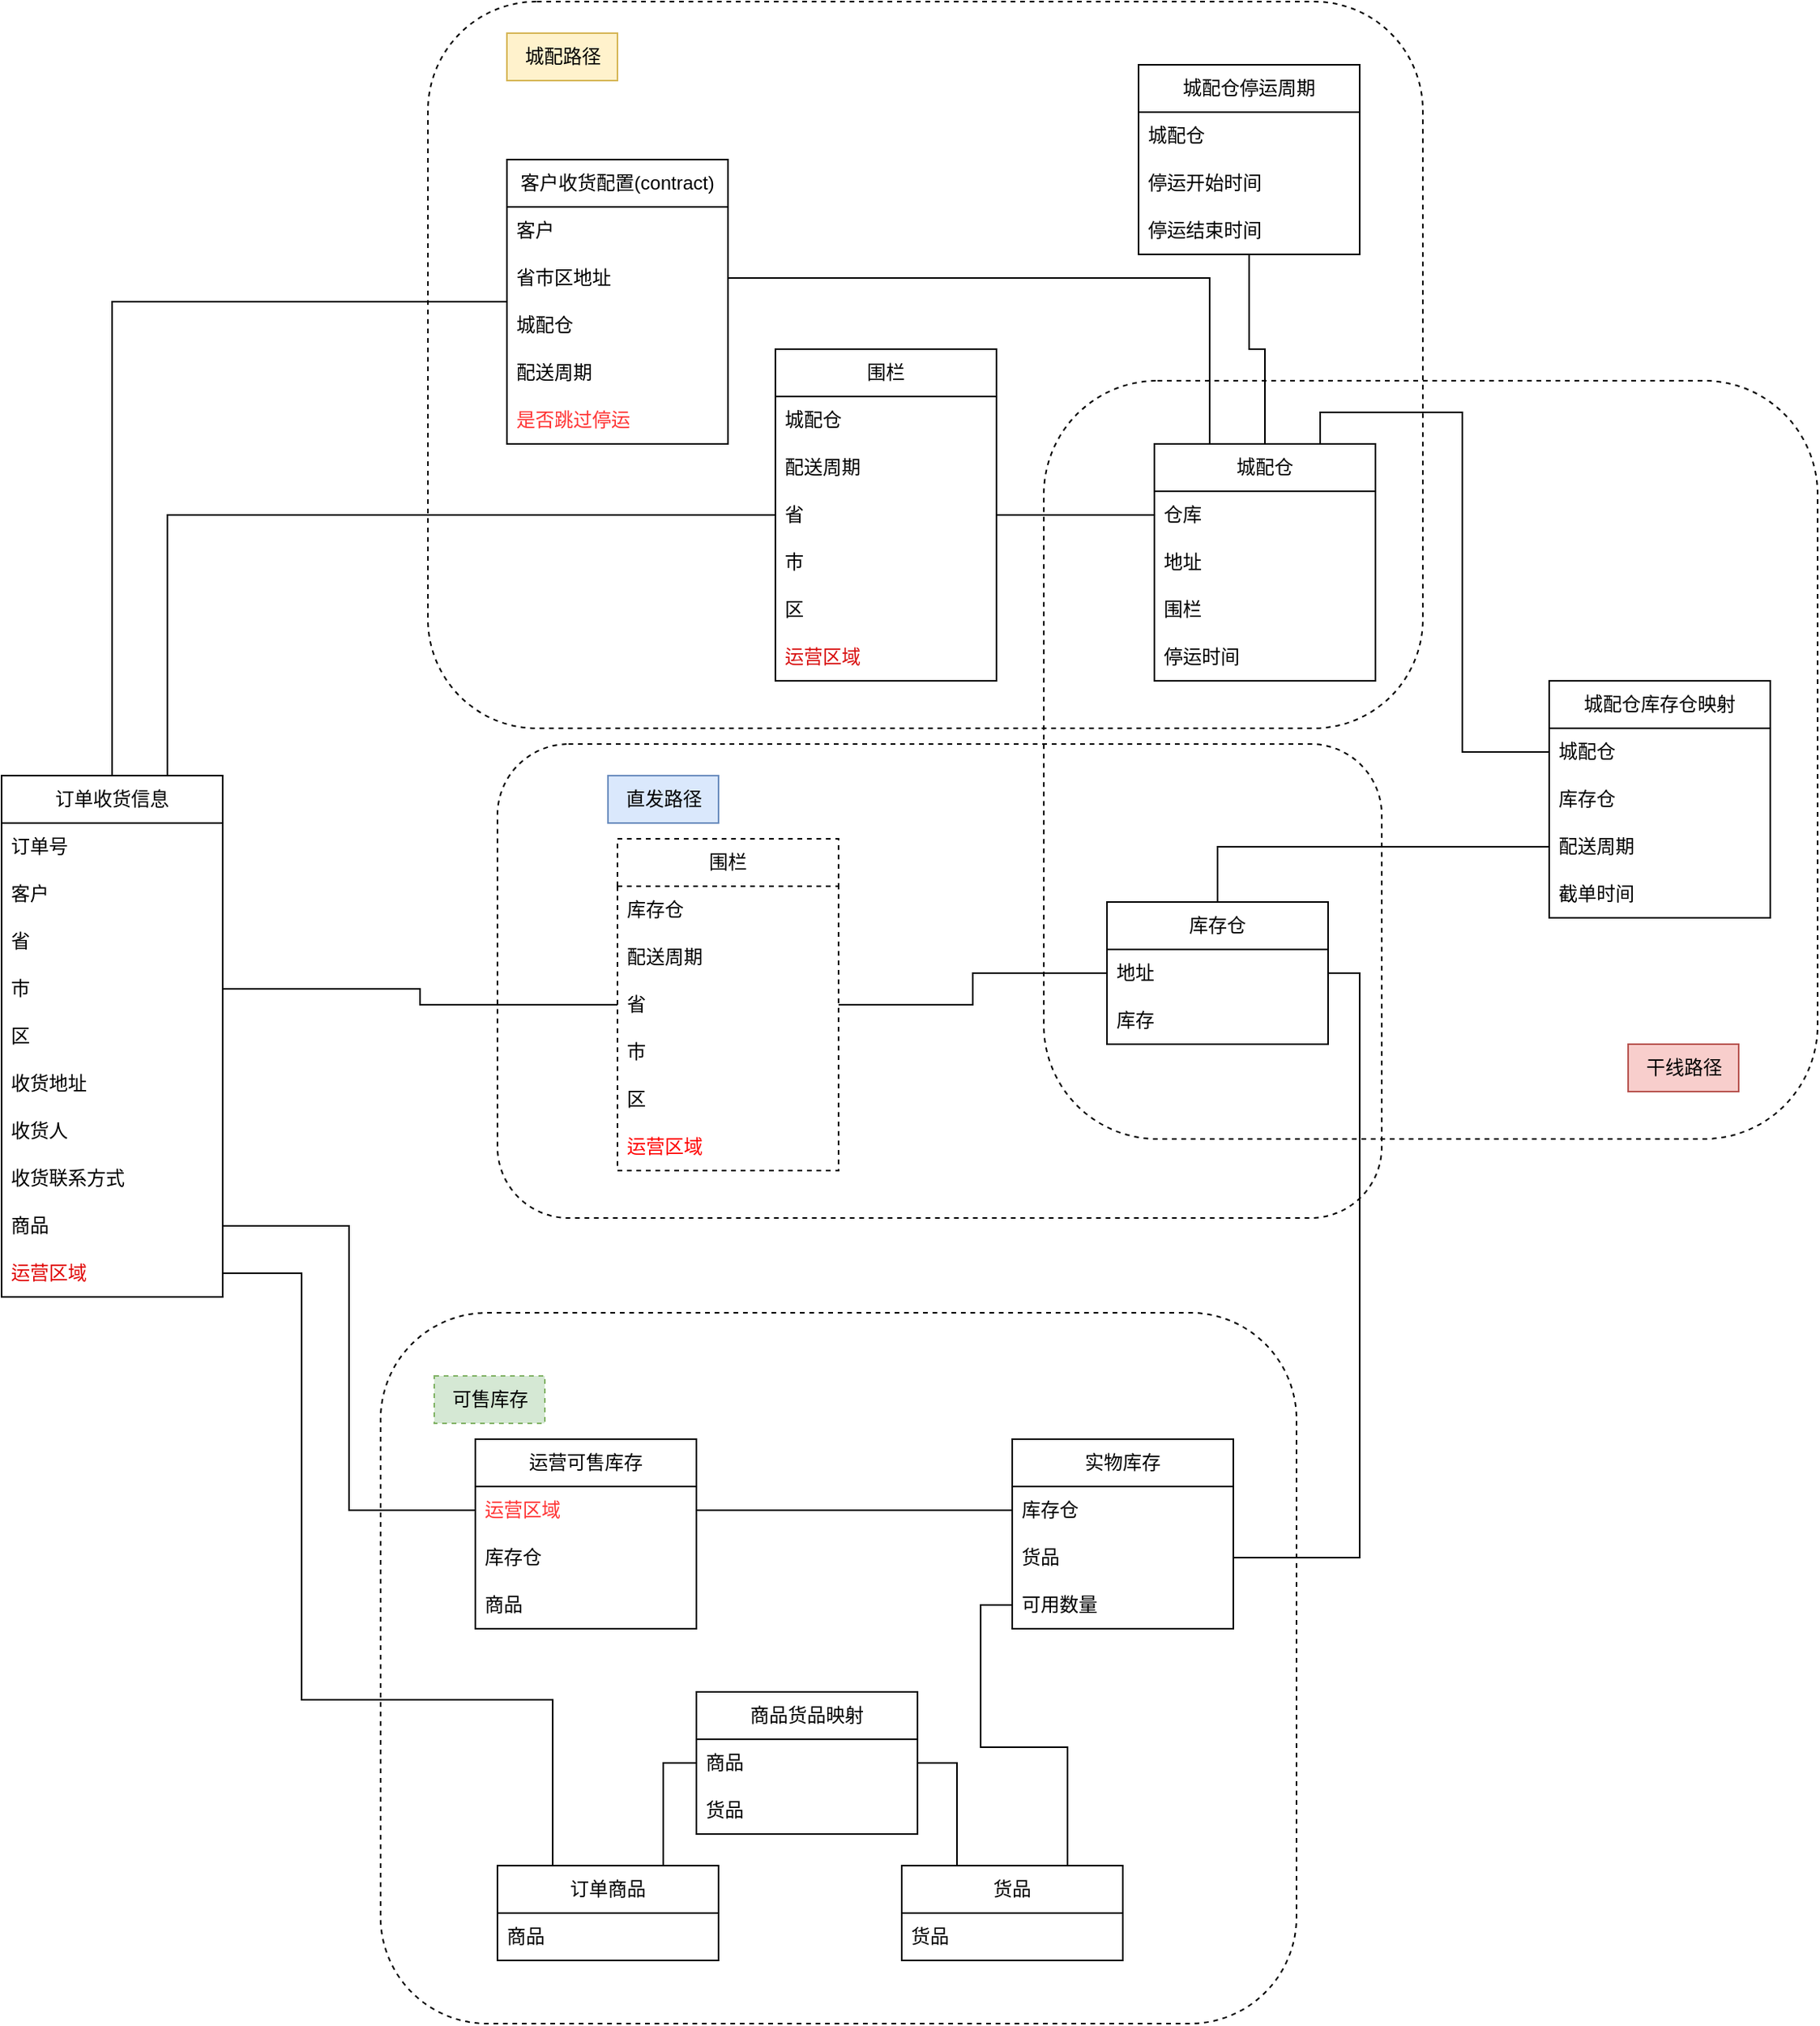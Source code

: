 <mxfile version="20.8.5" type="github">
  <diagram id="zY4P034wEPN2kZs8GRx3" name="第 1 页">
    <mxGraphModel dx="1368" dy="2029" grid="1" gridSize="10" guides="1" tooltips="1" connect="1" arrows="1" fold="1" page="1" pageScale="1" pageWidth="827" pageHeight="1169" math="0" shadow="0">
      <root>
        <mxCell id="0" />
        <mxCell id="1" parent="0" />
        <mxCell id="6EQLZ6WRA1m3v4naWMEJ-9" value="" style="rounded=1;whiteSpace=wrap;html=1;fillColor=none;dashed=1;" vertex="1" parent="1">
          <mxGeometry x="730" y="70" width="490" height="480" as="geometry" />
        </mxCell>
        <mxCell id="6EQLZ6WRA1m3v4naWMEJ-7" value="" style="rounded=1;whiteSpace=wrap;html=1;fillStyle=auto;fillColor=none;dashed=1;" vertex="1" parent="1">
          <mxGeometry x="340" y="-170" width="630" height="460" as="geometry" />
        </mxCell>
        <mxCell id="yz1jvYl0OhVdzaFBh-Qn-9" value="订单收货信息" style="swimlane;fontStyle=0;childLayout=stackLayout;horizontal=1;startSize=30;horizontalStack=0;resizeParent=1;resizeParentMax=0;resizeLast=0;collapsible=1;marginBottom=0;whiteSpace=wrap;html=1;" parent="1" vertex="1">
          <mxGeometry x="70" y="320" width="140" height="330" as="geometry" />
        </mxCell>
        <mxCell id="yz1jvYl0OhVdzaFBh-Qn-34" value="订单号" style="text;strokeColor=none;fillColor=none;align=left;verticalAlign=middle;spacingLeft=4;spacingRight=4;overflow=hidden;points=[[0,0.5],[1,0.5]];portConstraint=eastwest;rotatable=0;whiteSpace=wrap;html=1;" parent="yz1jvYl0OhVdzaFBh-Qn-9" vertex="1">
          <mxGeometry y="30" width="140" height="30" as="geometry" />
        </mxCell>
        <mxCell id="yz1jvYl0OhVdzaFBh-Qn-80" value="客户" style="text;strokeColor=none;fillColor=none;align=left;verticalAlign=middle;spacingLeft=4;spacingRight=4;overflow=hidden;points=[[0,0.5],[1,0.5]];portConstraint=eastwest;rotatable=0;whiteSpace=wrap;html=1;" parent="yz1jvYl0OhVdzaFBh-Qn-9" vertex="1">
          <mxGeometry y="60" width="140" height="30" as="geometry" />
        </mxCell>
        <mxCell id="yz1jvYl0OhVdzaFBh-Qn-60" value="省" style="text;strokeColor=none;fillColor=none;align=left;verticalAlign=middle;spacingLeft=4;spacingRight=4;overflow=hidden;points=[[0,0.5],[1,0.5]];portConstraint=eastwest;rotatable=0;whiteSpace=wrap;html=1;" parent="yz1jvYl0OhVdzaFBh-Qn-9" vertex="1">
          <mxGeometry y="90" width="140" height="30" as="geometry" />
        </mxCell>
        <mxCell id="yz1jvYl0OhVdzaFBh-Qn-59" value="市" style="text;strokeColor=none;fillColor=none;align=left;verticalAlign=middle;spacingLeft=4;spacingRight=4;overflow=hidden;points=[[0,0.5],[1,0.5]];portConstraint=eastwest;rotatable=0;whiteSpace=wrap;html=1;" parent="yz1jvYl0OhVdzaFBh-Qn-9" vertex="1">
          <mxGeometry y="120" width="140" height="30" as="geometry" />
        </mxCell>
        <mxCell id="yz1jvYl0OhVdzaFBh-Qn-58" value="区" style="text;strokeColor=none;fillColor=none;align=left;verticalAlign=middle;spacingLeft=4;spacingRight=4;overflow=hidden;points=[[0,0.5],[1,0.5]];portConstraint=eastwest;rotatable=0;whiteSpace=wrap;html=1;" parent="yz1jvYl0OhVdzaFBh-Qn-9" vertex="1">
          <mxGeometry y="150" width="140" height="30" as="geometry" />
        </mxCell>
        <mxCell id="yz1jvYl0OhVdzaFBh-Qn-10" value="收货地址" style="text;strokeColor=none;fillColor=none;align=left;verticalAlign=middle;spacingLeft=4;spacingRight=4;overflow=hidden;points=[[0,0.5],[1,0.5]];portConstraint=eastwest;rotatable=0;whiteSpace=wrap;html=1;" parent="yz1jvYl0OhVdzaFBh-Qn-9" vertex="1">
          <mxGeometry y="180" width="140" height="30" as="geometry" />
        </mxCell>
        <mxCell id="yz1jvYl0OhVdzaFBh-Qn-11" value="收货人" style="text;strokeColor=none;fillColor=none;align=left;verticalAlign=middle;spacingLeft=4;spacingRight=4;overflow=hidden;points=[[0,0.5],[1,0.5]];portConstraint=eastwest;rotatable=0;whiteSpace=wrap;html=1;" parent="yz1jvYl0OhVdzaFBh-Qn-9" vertex="1">
          <mxGeometry y="210" width="140" height="30" as="geometry" />
        </mxCell>
        <mxCell id="yz1jvYl0OhVdzaFBh-Qn-12" value="收货联系方式" style="text;strokeColor=none;fillColor=none;align=left;verticalAlign=middle;spacingLeft=4;spacingRight=4;overflow=hidden;points=[[0,0.5],[1,0.5]];portConstraint=eastwest;rotatable=0;whiteSpace=wrap;html=1;" parent="yz1jvYl0OhVdzaFBh-Qn-9" vertex="1">
          <mxGeometry y="240" width="140" height="30" as="geometry" />
        </mxCell>
        <mxCell id="yz1jvYl0OhVdzaFBh-Qn-103" value="商品" style="text;strokeColor=none;fillColor=none;align=left;verticalAlign=middle;spacingLeft=4;spacingRight=4;overflow=hidden;points=[[0,0.5],[1,0.5]];portConstraint=eastwest;rotatable=0;whiteSpace=wrap;html=1;" parent="yz1jvYl0OhVdzaFBh-Qn-9" vertex="1">
          <mxGeometry y="270" width="140" height="30" as="geometry" />
        </mxCell>
        <mxCell id="yz1jvYl0OhVdzaFBh-Qn-71" value="运营区域" style="text;strokeColor=none;fillColor=none;align=left;verticalAlign=middle;spacingLeft=4;spacingRight=4;overflow=hidden;points=[[0,0.5],[1,0.5]];portConstraint=eastwest;rotatable=0;whiteSpace=wrap;html=1;fontColor=#e00606;" parent="yz1jvYl0OhVdzaFBh-Qn-9" vertex="1">
          <mxGeometry y="300" width="140" height="30" as="geometry" />
        </mxCell>
        <mxCell id="yz1jvYl0OhVdzaFBh-Qn-101" style="edgeStyle=orthogonalEdgeStyle;rounded=0;orthogonalLoop=1;jettySize=auto;html=1;exitX=0.5;exitY=0;exitDx=0;exitDy=0;entryX=0.5;entryY=1;entryDx=0;entryDy=0;entryPerimeter=0;endArrow=none;endFill=0;" parent="1" source="yz1jvYl0OhVdzaFBh-Qn-13" target="yz1jvYl0OhVdzaFBh-Qn-100" edge="1">
          <mxGeometry relative="1" as="geometry" />
        </mxCell>
        <mxCell id="yz1jvYl0OhVdzaFBh-Qn-13" value="城配仓" style="swimlane;fontStyle=0;childLayout=stackLayout;horizontal=1;startSize=30;horizontalStack=0;resizeParent=1;resizeParentMax=0;resizeLast=0;collapsible=1;marginBottom=0;whiteSpace=wrap;html=1;" parent="1" vertex="1">
          <mxGeometry x="800" y="110" width="140" height="150" as="geometry" />
        </mxCell>
        <mxCell id="yz1jvYl0OhVdzaFBh-Qn-14" value="仓库" style="text;strokeColor=none;fillColor=none;align=left;verticalAlign=middle;spacingLeft=4;spacingRight=4;overflow=hidden;points=[[0,0.5],[1,0.5]];portConstraint=eastwest;rotatable=0;whiteSpace=wrap;html=1;" parent="yz1jvYl0OhVdzaFBh-Qn-13" vertex="1">
          <mxGeometry y="30" width="140" height="30" as="geometry" />
        </mxCell>
        <mxCell id="yz1jvYl0OhVdzaFBh-Qn-15" value="地址" style="text;strokeColor=none;fillColor=none;align=left;verticalAlign=middle;spacingLeft=4;spacingRight=4;overflow=hidden;points=[[0,0.5],[1,0.5]];portConstraint=eastwest;rotatable=0;whiteSpace=wrap;html=1;" parent="yz1jvYl0OhVdzaFBh-Qn-13" vertex="1">
          <mxGeometry y="60" width="140" height="30" as="geometry" />
        </mxCell>
        <mxCell id="6EQLZ6WRA1m3v4naWMEJ-18" value="围栏" style="text;strokeColor=none;fillColor=none;align=left;verticalAlign=middle;spacingLeft=4;spacingRight=4;overflow=hidden;points=[[0,0.5],[1,0.5]];portConstraint=eastwest;rotatable=0;whiteSpace=wrap;html=1;" vertex="1" parent="yz1jvYl0OhVdzaFBh-Qn-13">
          <mxGeometry y="90" width="140" height="30" as="geometry" />
        </mxCell>
        <mxCell id="yz1jvYl0OhVdzaFBh-Qn-104" value="停运时间" style="text;strokeColor=none;fillColor=none;align=left;verticalAlign=middle;spacingLeft=4;spacingRight=4;overflow=hidden;points=[[0,0.5],[1,0.5]];portConstraint=eastwest;rotatable=0;whiteSpace=wrap;html=1;" parent="yz1jvYl0OhVdzaFBh-Qn-13" vertex="1">
          <mxGeometry y="120" width="140" height="30" as="geometry" />
        </mxCell>
        <mxCell id="yz1jvYl0OhVdzaFBh-Qn-20" value="库存仓" style="swimlane;fontStyle=0;childLayout=stackLayout;horizontal=1;startSize=30;horizontalStack=0;resizeParent=1;resizeParentMax=0;resizeLast=0;collapsible=1;marginBottom=0;whiteSpace=wrap;html=1;" parent="1" vertex="1">
          <mxGeometry x="770" y="400" width="140" height="90" as="geometry" />
        </mxCell>
        <mxCell id="yz1jvYl0OhVdzaFBh-Qn-21" value="地址" style="text;strokeColor=none;fillColor=none;align=left;verticalAlign=middle;spacingLeft=4;spacingRight=4;overflow=hidden;points=[[0,0.5],[1,0.5]];portConstraint=eastwest;rotatable=0;whiteSpace=wrap;html=1;" parent="yz1jvYl0OhVdzaFBh-Qn-20" vertex="1">
          <mxGeometry y="30" width="140" height="30" as="geometry" />
        </mxCell>
        <mxCell id="yz1jvYl0OhVdzaFBh-Qn-39" value="库存" style="text;strokeColor=none;fillColor=none;align=left;verticalAlign=middle;spacingLeft=4;spacingRight=4;overflow=hidden;points=[[0,0.5],[1,0.5]];portConstraint=eastwest;rotatable=0;whiteSpace=wrap;html=1;" parent="yz1jvYl0OhVdzaFBh-Qn-20" vertex="1">
          <mxGeometry y="60" width="140" height="30" as="geometry" />
        </mxCell>
        <mxCell id="yz1jvYl0OhVdzaFBh-Qn-52" style="edgeStyle=orthogonalEdgeStyle;rounded=0;orthogonalLoop=1;jettySize=auto;html=1;exitX=0.75;exitY=0;exitDx=0;exitDy=0;endArrow=none;endFill=0;" parent="1" source="yz1jvYl0OhVdzaFBh-Qn-24" target="yz1jvYl0OhVdzaFBh-Qn-36" edge="1">
          <mxGeometry relative="1" as="geometry" />
        </mxCell>
        <mxCell id="yz1jvYl0OhVdzaFBh-Qn-24" value="订单商品" style="swimlane;fontStyle=0;childLayout=stackLayout;horizontal=1;startSize=30;horizontalStack=0;resizeParent=1;resizeParentMax=0;resizeLast=0;collapsible=1;marginBottom=0;whiteSpace=wrap;html=1;" parent="1" vertex="1">
          <mxGeometry x="384" y="1010" width="140" height="60" as="geometry" />
        </mxCell>
        <mxCell id="yz1jvYl0OhVdzaFBh-Qn-26" value="商品" style="text;strokeColor=none;fillColor=none;align=left;verticalAlign=middle;spacingLeft=4;spacingRight=4;overflow=hidden;points=[[0,0.5],[1,0.5]];portConstraint=eastwest;rotatable=0;whiteSpace=wrap;html=1;" parent="yz1jvYl0OhVdzaFBh-Qn-24" vertex="1">
          <mxGeometry y="30" width="140" height="30" as="geometry" />
        </mxCell>
        <mxCell id="yz1jvYl0OhVdzaFBh-Qn-35" value="商品货品映射" style="swimlane;fontStyle=0;childLayout=stackLayout;horizontal=1;startSize=30;horizontalStack=0;resizeParent=1;resizeParentMax=0;resizeLast=0;collapsible=1;marginBottom=0;whiteSpace=wrap;html=1;" parent="1" vertex="1">
          <mxGeometry x="510" y="900" width="140" height="90" as="geometry" />
        </mxCell>
        <mxCell id="yz1jvYl0OhVdzaFBh-Qn-36" value="商品" style="text;strokeColor=none;fillColor=none;align=left;verticalAlign=middle;spacingLeft=4;spacingRight=4;overflow=hidden;points=[[0,0.5],[1,0.5]];portConstraint=eastwest;rotatable=0;whiteSpace=wrap;html=1;" parent="yz1jvYl0OhVdzaFBh-Qn-35" vertex="1">
          <mxGeometry y="30" width="140" height="30" as="geometry" />
        </mxCell>
        <mxCell id="yz1jvYl0OhVdzaFBh-Qn-37" value="货品" style="text;strokeColor=none;fillColor=none;align=left;verticalAlign=middle;spacingLeft=4;spacingRight=4;overflow=hidden;points=[[0,0.5],[1,0.5]];portConstraint=eastwest;rotatable=0;whiteSpace=wrap;html=1;" parent="yz1jvYl0OhVdzaFBh-Qn-35" vertex="1">
          <mxGeometry y="60" width="140" height="30" as="geometry" />
        </mxCell>
        <mxCell id="yz1jvYl0OhVdzaFBh-Qn-40" value="实物库存" style="swimlane;fontStyle=0;childLayout=stackLayout;horizontal=1;startSize=30;horizontalStack=0;resizeParent=1;resizeParentMax=0;resizeLast=0;collapsible=1;marginBottom=0;whiteSpace=wrap;html=1;" parent="1" vertex="1">
          <mxGeometry x="710" y="740" width="140" height="120" as="geometry" />
        </mxCell>
        <mxCell id="yz1jvYl0OhVdzaFBh-Qn-41" value="库存仓" style="text;strokeColor=none;fillColor=none;align=left;verticalAlign=middle;spacingLeft=4;spacingRight=4;overflow=hidden;points=[[0,0.5],[1,0.5]];portConstraint=eastwest;rotatable=0;whiteSpace=wrap;html=1;" parent="yz1jvYl0OhVdzaFBh-Qn-40" vertex="1">
          <mxGeometry y="30" width="140" height="30" as="geometry" />
        </mxCell>
        <mxCell id="yz1jvYl0OhVdzaFBh-Qn-42" value="货品" style="text;strokeColor=none;fillColor=none;align=left;verticalAlign=middle;spacingLeft=4;spacingRight=4;overflow=hidden;points=[[0,0.5],[1,0.5]];portConstraint=eastwest;rotatable=0;whiteSpace=wrap;html=1;" parent="yz1jvYl0OhVdzaFBh-Qn-40" vertex="1">
          <mxGeometry y="60" width="140" height="30" as="geometry" />
        </mxCell>
        <mxCell id="yz1jvYl0OhVdzaFBh-Qn-43" value="可用数量" style="text;strokeColor=none;fillColor=none;align=left;verticalAlign=middle;spacingLeft=4;spacingRight=4;overflow=hidden;points=[[0,0.5],[1,0.5]];portConstraint=eastwest;rotatable=0;whiteSpace=wrap;html=1;" parent="yz1jvYl0OhVdzaFBh-Qn-40" vertex="1">
          <mxGeometry y="90" width="140" height="30" as="geometry" />
        </mxCell>
        <mxCell id="yz1jvYl0OhVdzaFBh-Qn-44" value="城配仓库存仓映射" style="swimlane;fontStyle=0;childLayout=stackLayout;horizontal=1;startSize=30;horizontalStack=0;resizeParent=1;resizeParentMax=0;resizeLast=0;collapsible=1;marginBottom=0;whiteSpace=wrap;html=1;" parent="1" vertex="1">
          <mxGeometry x="1050" y="260" width="140" height="150" as="geometry" />
        </mxCell>
        <mxCell id="yz1jvYl0OhVdzaFBh-Qn-45" value="城配仓" style="text;strokeColor=none;fillColor=none;align=left;verticalAlign=middle;spacingLeft=4;spacingRight=4;overflow=hidden;points=[[0,0.5],[1,0.5]];portConstraint=eastwest;rotatable=0;whiteSpace=wrap;html=1;" parent="yz1jvYl0OhVdzaFBh-Qn-44" vertex="1">
          <mxGeometry y="30" width="140" height="30" as="geometry" />
        </mxCell>
        <mxCell id="6EQLZ6WRA1m3v4naWMEJ-1" value="库存仓" style="text;strokeColor=none;fillColor=none;align=left;verticalAlign=middle;spacingLeft=4;spacingRight=4;overflow=hidden;points=[[0,0.5],[1,0.5]];portConstraint=eastwest;rotatable=0;whiteSpace=wrap;html=1;" vertex="1" parent="yz1jvYl0OhVdzaFBh-Qn-44">
          <mxGeometry y="60" width="140" height="30" as="geometry" />
        </mxCell>
        <mxCell id="6EQLZ6WRA1m3v4naWMEJ-11" value="配送周期" style="text;strokeColor=none;fillColor=none;align=left;verticalAlign=middle;spacingLeft=4;spacingRight=4;overflow=hidden;points=[[0,0.5],[1,0.5]];portConstraint=eastwest;rotatable=0;whiteSpace=wrap;html=1;" vertex="1" parent="yz1jvYl0OhVdzaFBh-Qn-44">
          <mxGeometry y="90" width="140" height="30" as="geometry" />
        </mxCell>
        <mxCell id="6EQLZ6WRA1m3v4naWMEJ-12" value="截单时间" style="text;strokeColor=none;fillColor=none;align=left;verticalAlign=middle;spacingLeft=4;spacingRight=4;overflow=hidden;points=[[0,0.5],[1,0.5]];portConstraint=eastwest;rotatable=0;whiteSpace=wrap;html=1;" vertex="1" parent="yz1jvYl0OhVdzaFBh-Qn-44">
          <mxGeometry y="120" width="140" height="30" as="geometry" />
        </mxCell>
        <mxCell id="yz1jvYl0OhVdzaFBh-Qn-49" style="edgeStyle=orthogonalEdgeStyle;rounded=0;orthogonalLoop=1;jettySize=auto;html=1;exitX=0.75;exitY=0;exitDx=0;exitDy=0;endArrow=none;endFill=0;" parent="1" source="yz1jvYl0OhVdzaFBh-Qn-13" target="yz1jvYl0OhVdzaFBh-Qn-45" edge="1">
          <mxGeometry relative="1" as="geometry" />
        </mxCell>
        <mxCell id="yz1jvYl0OhVdzaFBh-Qn-50" style="edgeStyle=orthogonalEdgeStyle;rounded=0;orthogonalLoop=1;jettySize=auto;html=1;exitX=0;exitY=0.5;exitDx=0;exitDy=0;entryX=0.5;entryY=0;entryDx=0;entryDy=0;endArrow=none;endFill=0;" parent="1" source="6EQLZ6WRA1m3v4naWMEJ-11" target="yz1jvYl0OhVdzaFBh-Qn-20" edge="1">
          <mxGeometry relative="1" as="geometry" />
        </mxCell>
        <mxCell id="yz1jvYl0OhVdzaFBh-Qn-53" style="edgeStyle=orthogonalEdgeStyle;rounded=0;orthogonalLoop=1;jettySize=auto;html=1;exitX=1;exitY=0.5;exitDx=0;exitDy=0;endArrow=none;endFill=0;entryX=0.25;entryY=0;entryDx=0;entryDy=0;" parent="1" source="yz1jvYl0OhVdzaFBh-Qn-36" target="yz1jvYl0OhVdzaFBh-Qn-73" edge="1">
          <mxGeometry relative="1" as="geometry" />
        </mxCell>
        <mxCell id="yz1jvYl0OhVdzaFBh-Qn-54" value="围栏" style="swimlane;fontStyle=0;childLayout=stackLayout;horizontal=1;startSize=30;horizontalStack=0;resizeParent=1;resizeParentMax=0;resizeLast=0;collapsible=1;marginBottom=0;whiteSpace=wrap;html=1;" parent="1" vertex="1">
          <mxGeometry x="560" y="50" width="140" height="210" as="geometry" />
        </mxCell>
        <mxCell id="yz1jvYl0OhVdzaFBh-Qn-55" value="城配仓" style="text;strokeColor=none;fillColor=none;align=left;verticalAlign=middle;spacingLeft=4;spacingRight=4;overflow=hidden;points=[[0,0.5],[1,0.5]];portConstraint=eastwest;rotatable=0;whiteSpace=wrap;html=1;" parent="yz1jvYl0OhVdzaFBh-Qn-54" vertex="1">
          <mxGeometry y="30" width="140" height="30" as="geometry" />
        </mxCell>
        <mxCell id="yz1jvYl0OhVdzaFBh-Qn-56" value="配送周期" style="text;strokeColor=none;fillColor=none;align=left;verticalAlign=middle;spacingLeft=4;spacingRight=4;overflow=hidden;points=[[0,0.5],[1,0.5]];portConstraint=eastwest;rotatable=0;whiteSpace=wrap;html=1;" parent="yz1jvYl0OhVdzaFBh-Qn-54" vertex="1">
          <mxGeometry y="60" width="140" height="30" as="geometry" />
        </mxCell>
        <mxCell id="yz1jvYl0OhVdzaFBh-Qn-57" value="省" style="text;strokeColor=none;fillColor=none;align=left;verticalAlign=middle;spacingLeft=4;spacingRight=4;overflow=hidden;points=[[0,0.5],[1,0.5]];portConstraint=eastwest;rotatable=0;whiteSpace=wrap;html=1;" parent="yz1jvYl0OhVdzaFBh-Qn-54" vertex="1">
          <mxGeometry y="90" width="140" height="30" as="geometry" />
        </mxCell>
        <mxCell id="yz1jvYl0OhVdzaFBh-Qn-66" value="市" style="text;strokeColor=none;fillColor=none;align=left;verticalAlign=middle;spacingLeft=4;spacingRight=4;overflow=hidden;points=[[0,0.5],[1,0.5]];portConstraint=eastwest;rotatable=0;whiteSpace=wrap;html=1;" parent="yz1jvYl0OhVdzaFBh-Qn-54" vertex="1">
          <mxGeometry y="120" width="140" height="30" as="geometry" />
        </mxCell>
        <mxCell id="yz1jvYl0OhVdzaFBh-Qn-102" value="区" style="text;strokeColor=none;fillColor=none;align=left;verticalAlign=middle;spacingLeft=4;spacingRight=4;overflow=hidden;points=[[0,0.5],[1,0.5]];portConstraint=eastwest;rotatable=0;whiteSpace=wrap;html=1;" parent="yz1jvYl0OhVdzaFBh-Qn-54" vertex="1">
          <mxGeometry y="150" width="140" height="30" as="geometry" />
        </mxCell>
        <mxCell id="yz1jvYl0OhVdzaFBh-Qn-67" value="运营区域" style="text;strokeColor=none;fillColor=none;align=left;verticalAlign=middle;spacingLeft=4;spacingRight=4;overflow=hidden;points=[[0,0.5],[1,0.5]];portConstraint=eastwest;rotatable=0;whiteSpace=wrap;html=1;fontColor=#d80e0e;" parent="yz1jvYl0OhVdzaFBh-Qn-54" vertex="1">
          <mxGeometry y="180" width="140" height="30" as="geometry" />
        </mxCell>
        <mxCell id="yz1jvYl0OhVdzaFBh-Qn-68" style="edgeStyle=orthogonalEdgeStyle;rounded=0;orthogonalLoop=1;jettySize=auto;html=1;exitX=0.75;exitY=0;exitDx=0;exitDy=0;entryX=0;entryY=0.5;entryDx=0;entryDy=0;endArrow=none;endFill=0;" parent="1" source="yz1jvYl0OhVdzaFBh-Qn-9" target="yz1jvYl0OhVdzaFBh-Qn-54" edge="1">
          <mxGeometry relative="1" as="geometry">
            <mxPoint x="300" y="275" as="sourcePoint" />
          </mxGeometry>
        </mxCell>
        <mxCell id="yz1jvYl0OhVdzaFBh-Qn-69" style="edgeStyle=orthogonalEdgeStyle;rounded=0;orthogonalLoop=1;jettySize=auto;html=1;exitX=1;exitY=0.5;exitDx=0;exitDy=0;entryX=0;entryY=0.5;entryDx=0;entryDy=0;endArrow=none;endFill=0;" parent="1" source="yz1jvYl0OhVdzaFBh-Qn-57" target="yz1jvYl0OhVdzaFBh-Qn-14" edge="1">
          <mxGeometry relative="1" as="geometry" />
        </mxCell>
        <mxCell id="yz1jvYl0OhVdzaFBh-Qn-70" style="edgeStyle=orthogonalEdgeStyle;rounded=0;orthogonalLoop=1;jettySize=auto;html=1;exitX=1;exitY=0.5;exitDx=0;exitDy=0;entryX=1;entryY=0.5;entryDx=0;entryDy=0;endArrow=none;endFill=0;" parent="1" source="yz1jvYl0OhVdzaFBh-Qn-21" target="yz1jvYl0OhVdzaFBh-Qn-42" edge="1">
          <mxGeometry relative="1" as="geometry" />
        </mxCell>
        <mxCell id="yz1jvYl0OhVdzaFBh-Qn-73" value="货品" style="swimlane;fontStyle=0;childLayout=stackLayout;horizontal=1;startSize=30;horizontalStack=0;resizeParent=1;resizeParentMax=0;resizeLast=0;collapsible=1;marginBottom=0;whiteSpace=wrap;html=1;" parent="1" vertex="1">
          <mxGeometry x="640" y="1010" width="140" height="60" as="geometry" />
        </mxCell>
        <mxCell id="yz1jvYl0OhVdzaFBh-Qn-74" value="货品" style="text;strokeColor=none;fillColor=none;align=left;verticalAlign=middle;spacingLeft=4;spacingRight=4;overflow=hidden;points=[[0,0.5],[1,0.5]];portConstraint=eastwest;rotatable=0;whiteSpace=wrap;html=1;" parent="yz1jvYl0OhVdzaFBh-Qn-73" vertex="1">
          <mxGeometry y="30" width="140" height="30" as="geometry" />
        </mxCell>
        <mxCell id="yz1jvYl0OhVdzaFBh-Qn-77" style="edgeStyle=orthogonalEdgeStyle;rounded=0;orthogonalLoop=1;jettySize=auto;html=1;exitX=0.75;exitY=0;exitDx=0;exitDy=0;endArrow=none;endFill=0;entryX=0;entryY=0.5;entryDx=0;entryDy=0;" parent="1" source="yz1jvYl0OhVdzaFBh-Qn-73" target="yz1jvYl0OhVdzaFBh-Qn-43" edge="1">
          <mxGeometry relative="1" as="geometry">
            <mxPoint x="700" y="880" as="targetPoint" />
          </mxGeometry>
        </mxCell>
        <mxCell id="yz1jvYl0OhVdzaFBh-Qn-78" value="" style="edgeStyle=orthogonalEdgeStyle;rounded=0;orthogonalLoop=1;jettySize=auto;html=1;endArrow=none;endFill=0;entryX=0.25;entryY=0;entryDx=0;entryDy=0;" parent="1" source="yz1jvYl0OhVdzaFBh-Qn-71" target="yz1jvYl0OhVdzaFBh-Qn-24" edge="1">
          <mxGeometry relative="1" as="geometry">
            <Array as="points">
              <mxPoint x="260" y="635" />
              <mxPoint x="260" y="905" />
              <mxPoint x="419" y="905" />
            </Array>
          </mxGeometry>
        </mxCell>
        <mxCell id="yz1jvYl0OhVdzaFBh-Qn-81" value="客户收货配置(contract)" style="swimlane;fontStyle=0;childLayout=stackLayout;horizontal=1;startSize=30;horizontalStack=0;resizeParent=1;resizeParentMax=0;resizeLast=0;collapsible=1;marginBottom=0;whiteSpace=wrap;html=1;" parent="1" vertex="1">
          <mxGeometry x="390" y="-70" width="140" height="180" as="geometry" />
        </mxCell>
        <mxCell id="yz1jvYl0OhVdzaFBh-Qn-93" value="客户" style="text;strokeColor=none;fillColor=none;align=left;verticalAlign=middle;spacingLeft=4;spacingRight=4;overflow=hidden;points=[[0,0.5],[1,0.5]];portConstraint=eastwest;rotatable=0;whiteSpace=wrap;html=1;" parent="yz1jvYl0OhVdzaFBh-Qn-81" vertex="1">
          <mxGeometry y="30" width="140" height="30" as="geometry" />
        </mxCell>
        <mxCell id="yz1jvYl0OhVdzaFBh-Qn-95" value="省市区地址" style="text;strokeColor=none;fillColor=none;align=left;verticalAlign=middle;spacingLeft=4;spacingRight=4;overflow=hidden;points=[[0,0.5],[1,0.5]];portConstraint=eastwest;rotatable=0;whiteSpace=wrap;html=1;" parent="yz1jvYl0OhVdzaFBh-Qn-81" vertex="1">
          <mxGeometry y="60" width="140" height="30" as="geometry" />
        </mxCell>
        <mxCell id="yz1jvYl0OhVdzaFBh-Qn-92" value="城配仓" style="text;strokeColor=none;fillColor=none;align=left;verticalAlign=middle;spacingLeft=4;spacingRight=4;overflow=hidden;points=[[0,0.5],[1,0.5]];portConstraint=eastwest;rotatable=0;whiteSpace=wrap;html=1;" parent="yz1jvYl0OhVdzaFBh-Qn-81" vertex="1">
          <mxGeometry y="90" width="140" height="30" as="geometry" />
        </mxCell>
        <mxCell id="yz1jvYl0OhVdzaFBh-Qn-106" value="配送周期" style="text;strokeColor=none;fillColor=none;align=left;verticalAlign=middle;spacingLeft=4;spacingRight=4;overflow=hidden;points=[[0,0.5],[1,0.5]];portConstraint=eastwest;rotatable=0;whiteSpace=wrap;html=1;" parent="yz1jvYl0OhVdzaFBh-Qn-81" vertex="1">
          <mxGeometry y="120" width="140" height="30" as="geometry" />
        </mxCell>
        <mxCell id="yz1jvYl0OhVdzaFBh-Qn-83" value="是否跳过停运" style="text;strokeColor=none;fillColor=none;align=left;verticalAlign=middle;spacingLeft=4;spacingRight=4;overflow=hidden;points=[[0,0.5],[1,0.5]];portConstraint=eastwest;rotatable=0;whiteSpace=wrap;html=1;fontColor=#FF3333;" parent="yz1jvYl0OhVdzaFBh-Qn-81" vertex="1">
          <mxGeometry y="150" width="140" height="30" as="geometry" />
        </mxCell>
        <mxCell id="yz1jvYl0OhVdzaFBh-Qn-91" style="edgeStyle=orthogonalEdgeStyle;rounded=0;orthogonalLoop=1;jettySize=auto;html=1;exitX=0.5;exitY=0;exitDx=0;exitDy=0;entryX=0;entryY=0.5;entryDx=0;entryDy=0;endArrow=none;endFill=0;" parent="1" source="yz1jvYl0OhVdzaFBh-Qn-9" target="yz1jvYl0OhVdzaFBh-Qn-81" edge="1">
          <mxGeometry relative="1" as="geometry">
            <mxPoint x="300" y="215" as="sourcePoint" />
          </mxGeometry>
        </mxCell>
        <mxCell id="yz1jvYl0OhVdzaFBh-Qn-96" style="edgeStyle=orthogonalEdgeStyle;rounded=0;orthogonalLoop=1;jettySize=auto;html=1;exitX=1;exitY=0.5;exitDx=0;exitDy=0;entryX=0.25;entryY=0;entryDx=0;entryDy=0;endArrow=none;endFill=0;" parent="1" source="yz1jvYl0OhVdzaFBh-Qn-95" target="yz1jvYl0OhVdzaFBh-Qn-13" edge="1">
          <mxGeometry relative="1" as="geometry" />
        </mxCell>
        <mxCell id="yz1jvYl0OhVdzaFBh-Qn-97" value="城配仓停运周期" style="swimlane;fontStyle=0;childLayout=stackLayout;horizontal=1;startSize=30;horizontalStack=0;resizeParent=1;resizeParentMax=0;resizeLast=0;collapsible=1;marginBottom=0;whiteSpace=wrap;html=1;" parent="1" vertex="1">
          <mxGeometry x="790" y="-130" width="140" height="120" as="geometry" />
        </mxCell>
        <mxCell id="yz1jvYl0OhVdzaFBh-Qn-98" value="城配仓" style="text;strokeColor=none;fillColor=none;align=left;verticalAlign=middle;spacingLeft=4;spacingRight=4;overflow=hidden;points=[[0,0.5],[1,0.5]];portConstraint=eastwest;rotatable=0;whiteSpace=wrap;html=1;" parent="yz1jvYl0OhVdzaFBh-Qn-97" vertex="1">
          <mxGeometry y="30" width="140" height="30" as="geometry" />
        </mxCell>
        <mxCell id="yz1jvYl0OhVdzaFBh-Qn-99" value="停运开始时间" style="text;strokeColor=none;fillColor=none;align=left;verticalAlign=middle;spacingLeft=4;spacingRight=4;overflow=hidden;points=[[0,0.5],[1,0.5]];portConstraint=eastwest;rotatable=0;whiteSpace=wrap;html=1;" parent="yz1jvYl0OhVdzaFBh-Qn-97" vertex="1">
          <mxGeometry y="60" width="140" height="30" as="geometry" />
        </mxCell>
        <mxCell id="yz1jvYl0OhVdzaFBh-Qn-100" value="停运结束时间" style="text;strokeColor=none;fillColor=none;align=left;verticalAlign=middle;spacingLeft=4;spacingRight=4;overflow=hidden;points=[[0,0.5],[1,0.5]];portConstraint=eastwest;rotatable=0;whiteSpace=wrap;html=1;" parent="yz1jvYl0OhVdzaFBh-Qn-97" vertex="1">
          <mxGeometry y="90" width="140" height="30" as="geometry" />
        </mxCell>
        <mxCell id="6EQLZ6WRA1m3v4naWMEJ-3" value="运营可售库存" style="swimlane;fontStyle=0;childLayout=stackLayout;horizontal=1;startSize=30;horizontalStack=0;resizeParent=1;resizeParentMax=0;resizeLast=0;collapsible=1;marginBottom=0;whiteSpace=wrap;html=1;" vertex="1" parent="1">
          <mxGeometry x="370" y="740" width="140" height="120" as="geometry" />
        </mxCell>
        <mxCell id="6EQLZ6WRA1m3v4naWMEJ-4" value="运营区域" style="text;strokeColor=none;fillColor=none;align=left;verticalAlign=middle;spacingLeft=4;spacingRight=4;overflow=hidden;points=[[0,0.5],[1,0.5]];portConstraint=eastwest;rotatable=0;whiteSpace=wrap;html=1;fontColor=#FF3333;" vertex="1" parent="6EQLZ6WRA1m3v4naWMEJ-3">
          <mxGeometry y="30" width="140" height="30" as="geometry" />
        </mxCell>
        <mxCell id="6EQLZ6WRA1m3v4naWMEJ-6" value="库存仓" style="text;strokeColor=none;fillColor=none;align=left;verticalAlign=middle;spacingLeft=4;spacingRight=4;overflow=hidden;points=[[0,0.5],[1,0.5]];portConstraint=eastwest;rotatable=0;whiteSpace=wrap;html=1;" vertex="1" parent="6EQLZ6WRA1m3v4naWMEJ-3">
          <mxGeometry y="60" width="140" height="30" as="geometry" />
        </mxCell>
        <mxCell id="6EQLZ6WRA1m3v4naWMEJ-13" value="商品" style="text;strokeColor=none;fillColor=none;align=left;verticalAlign=middle;spacingLeft=4;spacingRight=4;overflow=hidden;points=[[0,0.5],[1,0.5]];portConstraint=eastwest;rotatable=0;whiteSpace=wrap;html=1;" vertex="1" parent="6EQLZ6WRA1m3v4naWMEJ-3">
          <mxGeometry y="90" width="140" height="30" as="geometry" />
        </mxCell>
        <mxCell id="6EQLZ6WRA1m3v4naWMEJ-8" value="城配路径" style="text;html=1;align=center;verticalAlign=middle;resizable=0;points=[];autosize=1;strokeColor=#d6b656;fillColor=#fff2cc;" vertex="1" parent="1">
          <mxGeometry x="390" y="-150" width="70" height="30" as="geometry" />
        </mxCell>
        <mxCell id="6EQLZ6WRA1m3v4naWMEJ-10" value="干线路径" style="text;html=1;align=center;verticalAlign=middle;resizable=0;points=[];autosize=1;strokeColor=#b85450;fillColor=#f8cecc;fillStyle=auto;" vertex="1" parent="1">
          <mxGeometry x="1100" y="490" width="70" height="30" as="geometry" />
        </mxCell>
        <mxCell id="6EQLZ6WRA1m3v4naWMEJ-14" style="edgeStyle=orthogonalEdgeStyle;rounded=0;orthogonalLoop=1;jettySize=auto;html=1;exitX=1;exitY=0.5;exitDx=0;exitDy=0;endArrow=none;endFill=0;entryX=0;entryY=0.5;entryDx=0;entryDy=0;" edge="1" parent="1" source="yz1jvYl0OhVdzaFBh-Qn-103" target="6EQLZ6WRA1m3v4naWMEJ-4">
          <mxGeometry relative="1" as="geometry">
            <mxPoint x="320" y="605" as="targetPoint" />
          </mxGeometry>
        </mxCell>
        <mxCell id="6EQLZ6WRA1m3v4naWMEJ-15" style="edgeStyle=orthogonalEdgeStyle;rounded=0;orthogonalLoop=1;jettySize=auto;html=1;exitX=1;exitY=0.5;exitDx=0;exitDy=0;endArrow=none;endFill=0;" edge="1" parent="1" source="6EQLZ6WRA1m3v4naWMEJ-4" target="yz1jvYl0OhVdzaFBh-Qn-41">
          <mxGeometry relative="1" as="geometry" />
        </mxCell>
        <mxCell id="6EQLZ6WRA1m3v4naWMEJ-19" value="围栏" style="swimlane;fontStyle=0;childLayout=stackLayout;horizontal=1;startSize=30;horizontalStack=0;resizeParent=1;resizeParentMax=0;resizeLast=0;collapsible=1;marginBottom=0;whiteSpace=wrap;html=1;fillStyle=auto;fillColor=none;gradientColor=default;dashed=1;" vertex="1" parent="1">
          <mxGeometry x="460" y="360" width="140" height="210" as="geometry" />
        </mxCell>
        <mxCell id="6EQLZ6WRA1m3v4naWMEJ-21" value="库存仓" style="text;strokeColor=none;fillColor=none;align=left;verticalAlign=middle;spacingLeft=4;spacingRight=4;overflow=hidden;points=[[0,0.5],[1,0.5]];portConstraint=eastwest;rotatable=0;whiteSpace=wrap;html=1;dashed=1;fillStyle=auto;" vertex="1" parent="6EQLZ6WRA1m3v4naWMEJ-19">
          <mxGeometry y="30" width="140" height="30" as="geometry" />
        </mxCell>
        <mxCell id="6EQLZ6WRA1m3v4naWMEJ-22" value="配送周期" style="text;strokeColor=none;fillColor=none;align=left;verticalAlign=middle;spacingLeft=4;spacingRight=4;overflow=hidden;points=[[0,0.5],[1,0.5]];portConstraint=eastwest;rotatable=0;whiteSpace=wrap;html=1;dashed=1;fillStyle=auto;" vertex="1" parent="6EQLZ6WRA1m3v4naWMEJ-19">
          <mxGeometry y="60" width="140" height="30" as="geometry" />
        </mxCell>
        <mxCell id="6EQLZ6WRA1m3v4naWMEJ-23" value="省" style="text;strokeColor=none;fillColor=none;align=left;verticalAlign=middle;spacingLeft=4;spacingRight=4;overflow=hidden;points=[[0,0.5],[1,0.5]];portConstraint=eastwest;rotatable=0;whiteSpace=wrap;html=1;dashed=1;fillStyle=auto;" vertex="1" parent="6EQLZ6WRA1m3v4naWMEJ-19">
          <mxGeometry y="90" width="140" height="30" as="geometry" />
        </mxCell>
        <mxCell id="6EQLZ6WRA1m3v4naWMEJ-24" value="市" style="text;strokeColor=none;fillColor=none;align=left;verticalAlign=middle;spacingLeft=4;spacingRight=4;overflow=hidden;points=[[0,0.5],[1,0.5]];portConstraint=eastwest;rotatable=0;whiteSpace=wrap;html=1;dashed=1;fillStyle=auto;" vertex="1" parent="6EQLZ6WRA1m3v4naWMEJ-19">
          <mxGeometry y="120" width="140" height="30" as="geometry" />
        </mxCell>
        <mxCell id="6EQLZ6WRA1m3v4naWMEJ-25" value="区" style="text;strokeColor=none;fillColor=none;align=left;verticalAlign=middle;spacingLeft=4;spacingRight=4;overflow=hidden;points=[[0,0.5],[1,0.5]];portConstraint=eastwest;rotatable=0;whiteSpace=wrap;html=1;dashed=1;fillStyle=auto;" vertex="1" parent="6EQLZ6WRA1m3v4naWMEJ-19">
          <mxGeometry y="150" width="140" height="30" as="geometry" />
        </mxCell>
        <mxCell id="6EQLZ6WRA1m3v4naWMEJ-26" value="运营区域" style="text;strokeColor=none;fillColor=none;align=left;verticalAlign=middle;spacingLeft=4;spacingRight=4;overflow=hidden;points=[[0,0.5],[1,0.5]];portConstraint=eastwest;rotatable=0;whiteSpace=wrap;html=1;dashed=1;fillStyle=auto;fontColor=#FF0000;" vertex="1" parent="6EQLZ6WRA1m3v4naWMEJ-19">
          <mxGeometry y="180" width="140" height="30" as="geometry" />
        </mxCell>
        <mxCell id="6EQLZ6WRA1m3v4naWMEJ-27" style="edgeStyle=orthogonalEdgeStyle;rounded=0;orthogonalLoop=1;jettySize=auto;html=1;exitX=0;exitY=0.5;exitDx=0;exitDy=0;entryX=1;entryY=0.5;entryDx=0;entryDy=0;endArrow=none;endFill=0;" edge="1" parent="1" source="yz1jvYl0OhVdzaFBh-Qn-21" target="6EQLZ6WRA1m3v4naWMEJ-23">
          <mxGeometry relative="1" as="geometry" />
        </mxCell>
        <mxCell id="6EQLZ6WRA1m3v4naWMEJ-29" value="可售库存" style="text;html=1;align=center;verticalAlign=middle;resizable=0;points=[];autosize=1;strokeColor=#82b366;fillColor=#d5e8d4;dashed=1;fillStyle=auto;" vertex="1" parent="1">
          <mxGeometry x="344" y="700" width="70" height="30" as="geometry" />
        </mxCell>
        <mxCell id="6EQLZ6WRA1m3v4naWMEJ-30" value="" style="rounded=1;whiteSpace=wrap;html=1;dashed=1;fillStyle=auto;fillColor=none;gradientColor=default;" vertex="1" parent="1">
          <mxGeometry x="310" y="660" width="580" height="450" as="geometry" />
        </mxCell>
        <mxCell id="6EQLZ6WRA1m3v4naWMEJ-31" value="" style="rounded=1;whiteSpace=wrap;html=1;dashed=1;fillStyle=auto;fillColor=none;gradientColor=default;movable=1;resizable=1;rotatable=1;deletable=1;editable=1;connectable=1;" vertex="1" parent="1">
          <mxGeometry x="384" y="300" width="560" height="300" as="geometry" />
        </mxCell>
        <mxCell id="6EQLZ6WRA1m3v4naWMEJ-32" style="edgeStyle=orthogonalEdgeStyle;rounded=0;orthogonalLoop=1;jettySize=auto;html=1;exitX=1;exitY=0.5;exitDx=0;exitDy=0;entryX=0;entryY=0.5;entryDx=0;entryDy=0;endArrow=none;endFill=0;" edge="1" parent="1" source="yz1jvYl0OhVdzaFBh-Qn-59" target="6EQLZ6WRA1m3v4naWMEJ-23">
          <mxGeometry relative="1" as="geometry" />
        </mxCell>
        <mxCell id="6EQLZ6WRA1m3v4naWMEJ-33" value="直发路径" style="text;html=1;align=center;verticalAlign=middle;resizable=0;points=[];autosize=1;strokeColor=#6c8ebf;fillColor=#dae8fc;" vertex="1" parent="1">
          <mxGeometry x="454" y="320" width="70" height="30" as="geometry" />
        </mxCell>
      </root>
    </mxGraphModel>
  </diagram>
</mxfile>
